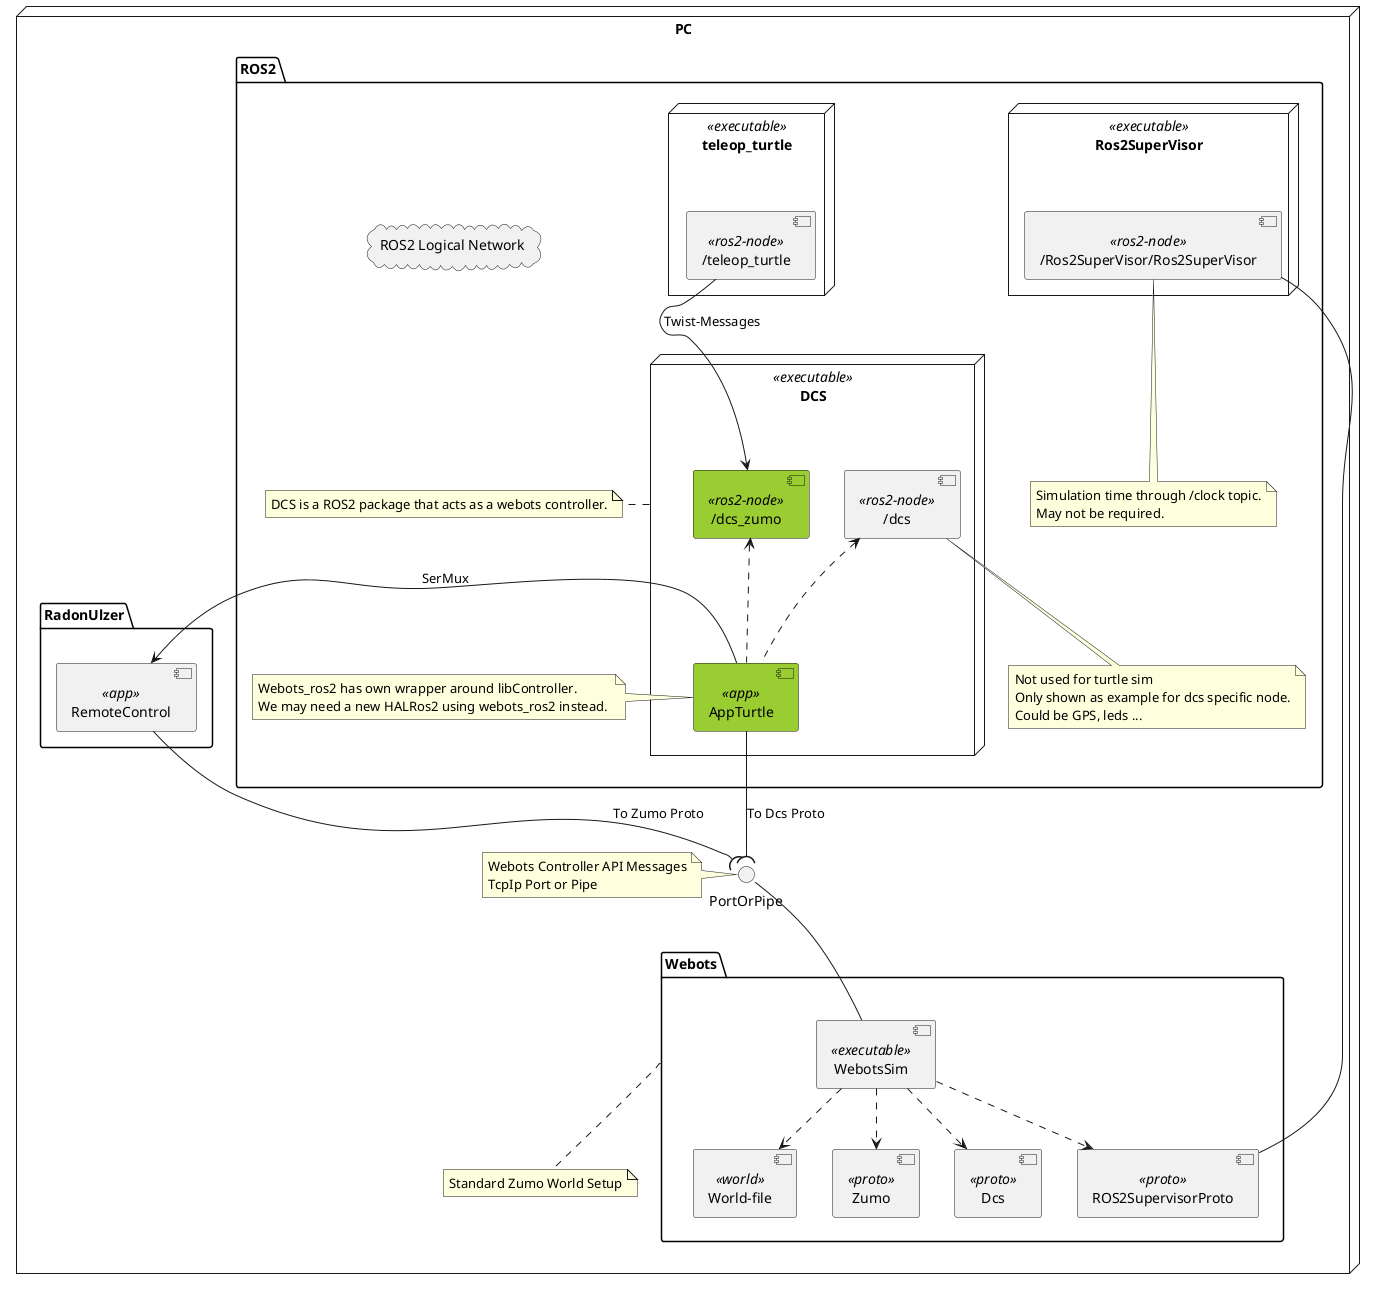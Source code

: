 @startuml TurtleSim for DCS

node "PC" as pc {
  
    package "Webots" {
        component "World-file"  <<world>> as world
        component "WebotsSim"  <<executable>> as wbsim
        component "Zumo"  <<proto>> as wbZumo
        component "Dcs"  <<proto>> as wbDcs
        component "ROS2SupervisorProto" <<proto>> as WbRos2Proto

        wbsim ..> world
        wbsim ..> wbZumo
        wbsim ..> wbDcs
        wbsim ..> WbRos2Proto
    }
       
    note bottom of Webots
                Standard Zumo World Setup
    end note

    package "ROS2" {
        cloud "ROS2 Logical Network" as ros2LogicalNetwork

        node "teleop_turtle" <<executable>> as teleopTurtle {
            component "/teleop_turtle" <<ros2-node>> as teleop_turtle_node
        }
        node "DCS" <<executable>> as dcs {
            component "AppTurtle" <<app>> as turtleApp #YellowGreen {

            }
            component "/dcs_zumo" <<ros2-node>> as dcs_zumo_node #YellowGreen{

            }
            component "/dcs" <<ros2-node>> as dcs_node  {

            }
        }

        node "Ros2SuperVisor" <<executable>> as wbSuperVisorApp {
            component "/Ros2SuperVisor/Ros2SuperVisor" <<ros2-node>> as wb_ros2_supervisor
        }
        turtleApp .u.> dcs_node
        turtleApp .u.> dcs_zumo_node

        teleop_turtle_node --> dcs_zumo_node : Twist-Messages

        note bottom of dcs_node
            Not used for turtle sim
            Only shown as example for dcs specific node.
            Could be GPS, leds ...
        end note

        note right of turtleApp
            Webots_ros2 has own wrapper around libController.
            We may need a new HALRos2 using webots_ros2 instead. 
        end note

        note right of dcs
            DCS is a ROS2 package that acts as a webots controller.
        end note

        note bottom of wb_ros2_supervisor
            Simulation time through /clock topic.
            May not be required.
        end note
    }

    Package "RadonUlzer" {
        component "RemoteControl" <<app>> as RuRcApp {

        }
    }

    interface PortOrPipe 
    note left of PortOrPipe
        Webots Controller API Messages
        TcpIp Port or Pipe
    end note

    cloud "ROS2 Logical Network" as ros2LogicalNetwork

    wbsim -u-() PortOrPipe
    turtleApp --( PortOrPipe : To Dcs Proto

    turtleApp --> RuRcApp : SerMux
    RuRcApp --( PortOrPipe : To Zumo Proto

    WbRos2Proto ---- wb_ros2_supervisor

@enduml